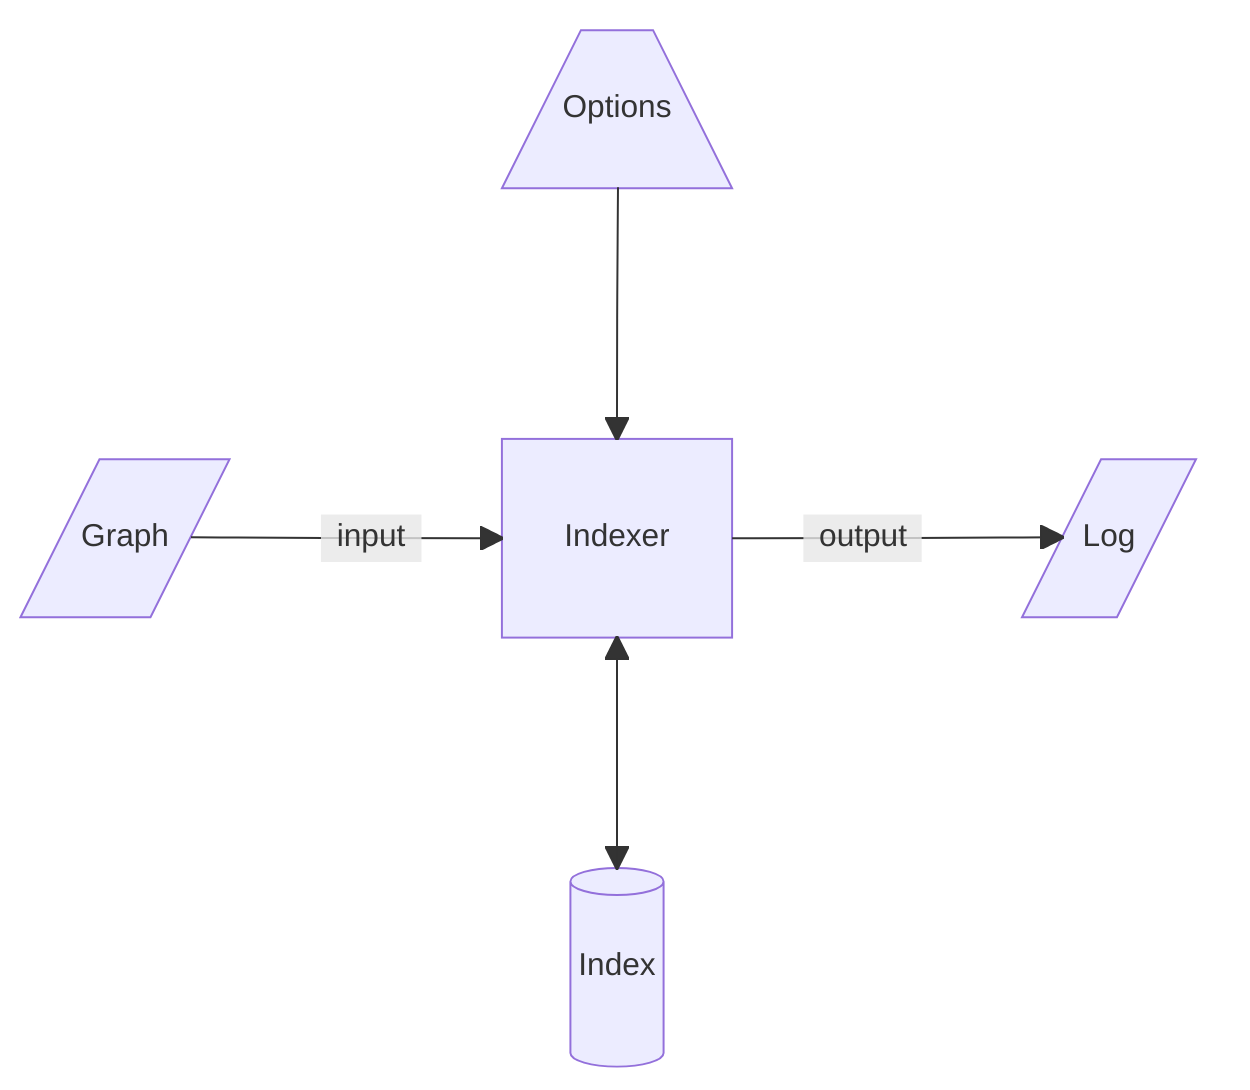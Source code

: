 ---
title: Data flow for indexers
---
block-beta
  classDef block height:48px,padding:8px;

  columns 5
  space:2 Options space:2
  space:5
  Input space Program space Output
  space:5
  space:2 State space:2

  Options --> Program
  Input-- "input" -->Program
  Program-- "output" -->Output
  Program --> State
  State --> Program

  Options[/"Options"\]
  Program["Indexer"]
  Input[/"Graph"/]
  Output[/"Log"/]
  State[("Index")]